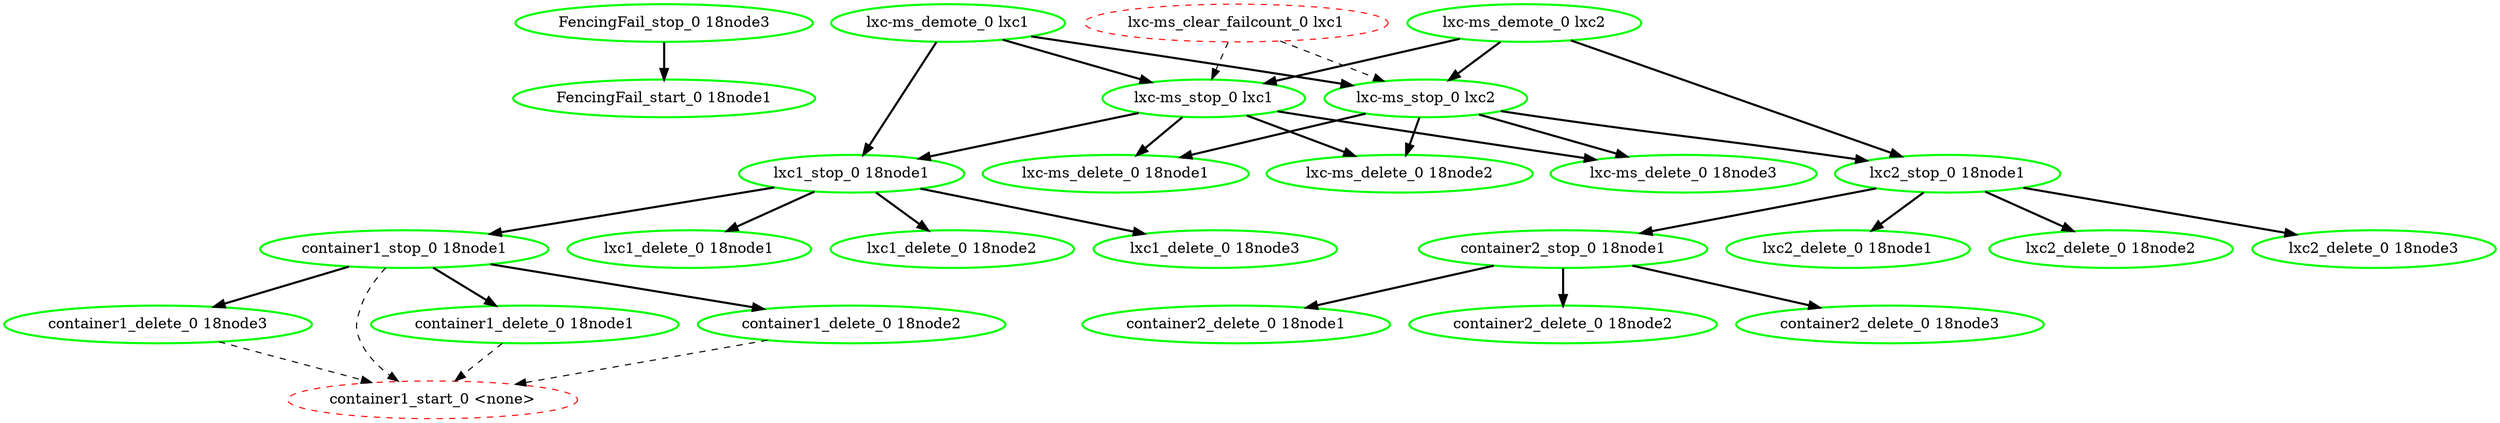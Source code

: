  digraph "g" {
"FencingFail_start_0 18node1" [ style=bold color="green" fontcolor="black"]
"FencingFail_stop_0 18node3" -> "FencingFail_start_0 18node1" [ style = bold]
"FencingFail_stop_0 18node3" [ style=bold color="green" fontcolor="black"]
"container1_delete_0 18node1" -> "container1_start_0 <none>" [ style = dashed]
"container1_delete_0 18node1" [ style=bold color="green" fontcolor="black"]
"container1_delete_0 18node2" -> "container1_start_0 <none>" [ style = dashed]
"container1_delete_0 18node2" [ style=bold color="green" fontcolor="black"]
"container1_delete_0 18node3" -> "container1_start_0 <none>" [ style = dashed]
"container1_delete_0 18node3" [ style=bold color="green" fontcolor="black"]
"container1_start_0 <none>" [ style=dashed color="red" fontcolor="black"]
"container1_stop_0 18node1" -> "container1_delete_0 18node1" [ style = bold]
"container1_stop_0 18node1" -> "container1_delete_0 18node2" [ style = bold]
"container1_stop_0 18node1" -> "container1_delete_0 18node3" [ style = bold]
"container1_stop_0 18node1" -> "container1_start_0 <none>" [ style = dashed]
"container1_stop_0 18node1" [ style=bold color="green" fontcolor="black"]
"container2_delete_0 18node1" [ style=bold color="green" fontcolor="black"]
"container2_delete_0 18node2" [ style=bold color="green" fontcolor="black"]
"container2_delete_0 18node3" [ style=bold color="green" fontcolor="black"]
"container2_stop_0 18node1" -> "container2_delete_0 18node1" [ style = bold]
"container2_stop_0 18node1" -> "container2_delete_0 18node2" [ style = bold]
"container2_stop_0 18node1" -> "container2_delete_0 18node3" [ style = bold]
"container2_stop_0 18node1" [ style=bold color="green" fontcolor="black"]
"lxc-ms_clear_failcount_0 lxc1" -> "lxc-ms_stop_0 lxc1" [ style = dashed]
"lxc-ms_clear_failcount_0 lxc1" -> "lxc-ms_stop_0 lxc2" [ style = dashed]
"lxc-ms_clear_failcount_0 lxc1" [ style=dashed color="red" fontcolor="black"]
"lxc-ms_delete_0 18node1" [ style=bold color="green" fontcolor="black"]
"lxc-ms_delete_0 18node2" [ style=bold color="green" fontcolor="black"]
"lxc-ms_delete_0 18node3" [ style=bold color="green" fontcolor="black"]
"lxc-ms_demote_0 lxc1" -> "lxc-ms_stop_0 lxc1" [ style = bold]
"lxc-ms_demote_0 lxc1" -> "lxc-ms_stop_0 lxc2" [ style = bold]
"lxc-ms_demote_0 lxc1" -> "lxc1_stop_0 18node1" [ style = bold]
"lxc-ms_demote_0 lxc1" [ style=bold color="green" fontcolor="black"]
"lxc-ms_demote_0 lxc2" -> "lxc-ms_stop_0 lxc1" [ style = bold]
"lxc-ms_demote_0 lxc2" -> "lxc-ms_stop_0 lxc2" [ style = bold]
"lxc-ms_demote_0 lxc2" -> "lxc2_stop_0 18node1" [ style = bold]
"lxc-ms_demote_0 lxc2" [ style=bold color="green" fontcolor="black"]
"lxc-ms_stop_0 lxc1" -> "lxc-ms_delete_0 18node1" [ style = bold]
"lxc-ms_stop_0 lxc1" -> "lxc-ms_delete_0 18node2" [ style = bold]
"lxc-ms_stop_0 lxc1" -> "lxc-ms_delete_0 18node3" [ style = bold]
"lxc-ms_stop_0 lxc1" -> "lxc1_stop_0 18node1" [ style = bold]
"lxc-ms_stop_0 lxc1" [ style=bold color="green" fontcolor="black"]
"lxc-ms_stop_0 lxc2" -> "lxc-ms_delete_0 18node1" [ style = bold]
"lxc-ms_stop_0 lxc2" -> "lxc-ms_delete_0 18node2" [ style = bold]
"lxc-ms_stop_0 lxc2" -> "lxc-ms_delete_0 18node3" [ style = bold]
"lxc-ms_stop_0 lxc2" -> "lxc2_stop_0 18node1" [ style = bold]
"lxc-ms_stop_0 lxc2" [ style=bold color="green" fontcolor="black"]
"lxc1_delete_0 18node1" [ style=bold color="green" fontcolor="black"]
"lxc1_delete_0 18node2" [ style=bold color="green" fontcolor="black"]
"lxc1_delete_0 18node3" [ style=bold color="green" fontcolor="black"]
"lxc1_stop_0 18node1" -> "container1_stop_0 18node1" [ style = bold]
"lxc1_stop_0 18node1" -> "lxc1_delete_0 18node1" [ style = bold]
"lxc1_stop_0 18node1" -> "lxc1_delete_0 18node2" [ style = bold]
"lxc1_stop_0 18node1" -> "lxc1_delete_0 18node3" [ style = bold]
"lxc1_stop_0 18node1" [ style=bold color="green" fontcolor="black"]
"lxc2_delete_0 18node1" [ style=bold color="green" fontcolor="black"]
"lxc2_delete_0 18node2" [ style=bold color="green" fontcolor="black"]
"lxc2_delete_0 18node3" [ style=bold color="green" fontcolor="black"]
"lxc2_stop_0 18node1" -> "container2_stop_0 18node1" [ style = bold]
"lxc2_stop_0 18node1" -> "lxc2_delete_0 18node1" [ style = bold]
"lxc2_stop_0 18node1" -> "lxc2_delete_0 18node2" [ style = bold]
"lxc2_stop_0 18node1" -> "lxc2_delete_0 18node3" [ style = bold]
"lxc2_stop_0 18node1" [ style=bold color="green" fontcolor="black"]
}
